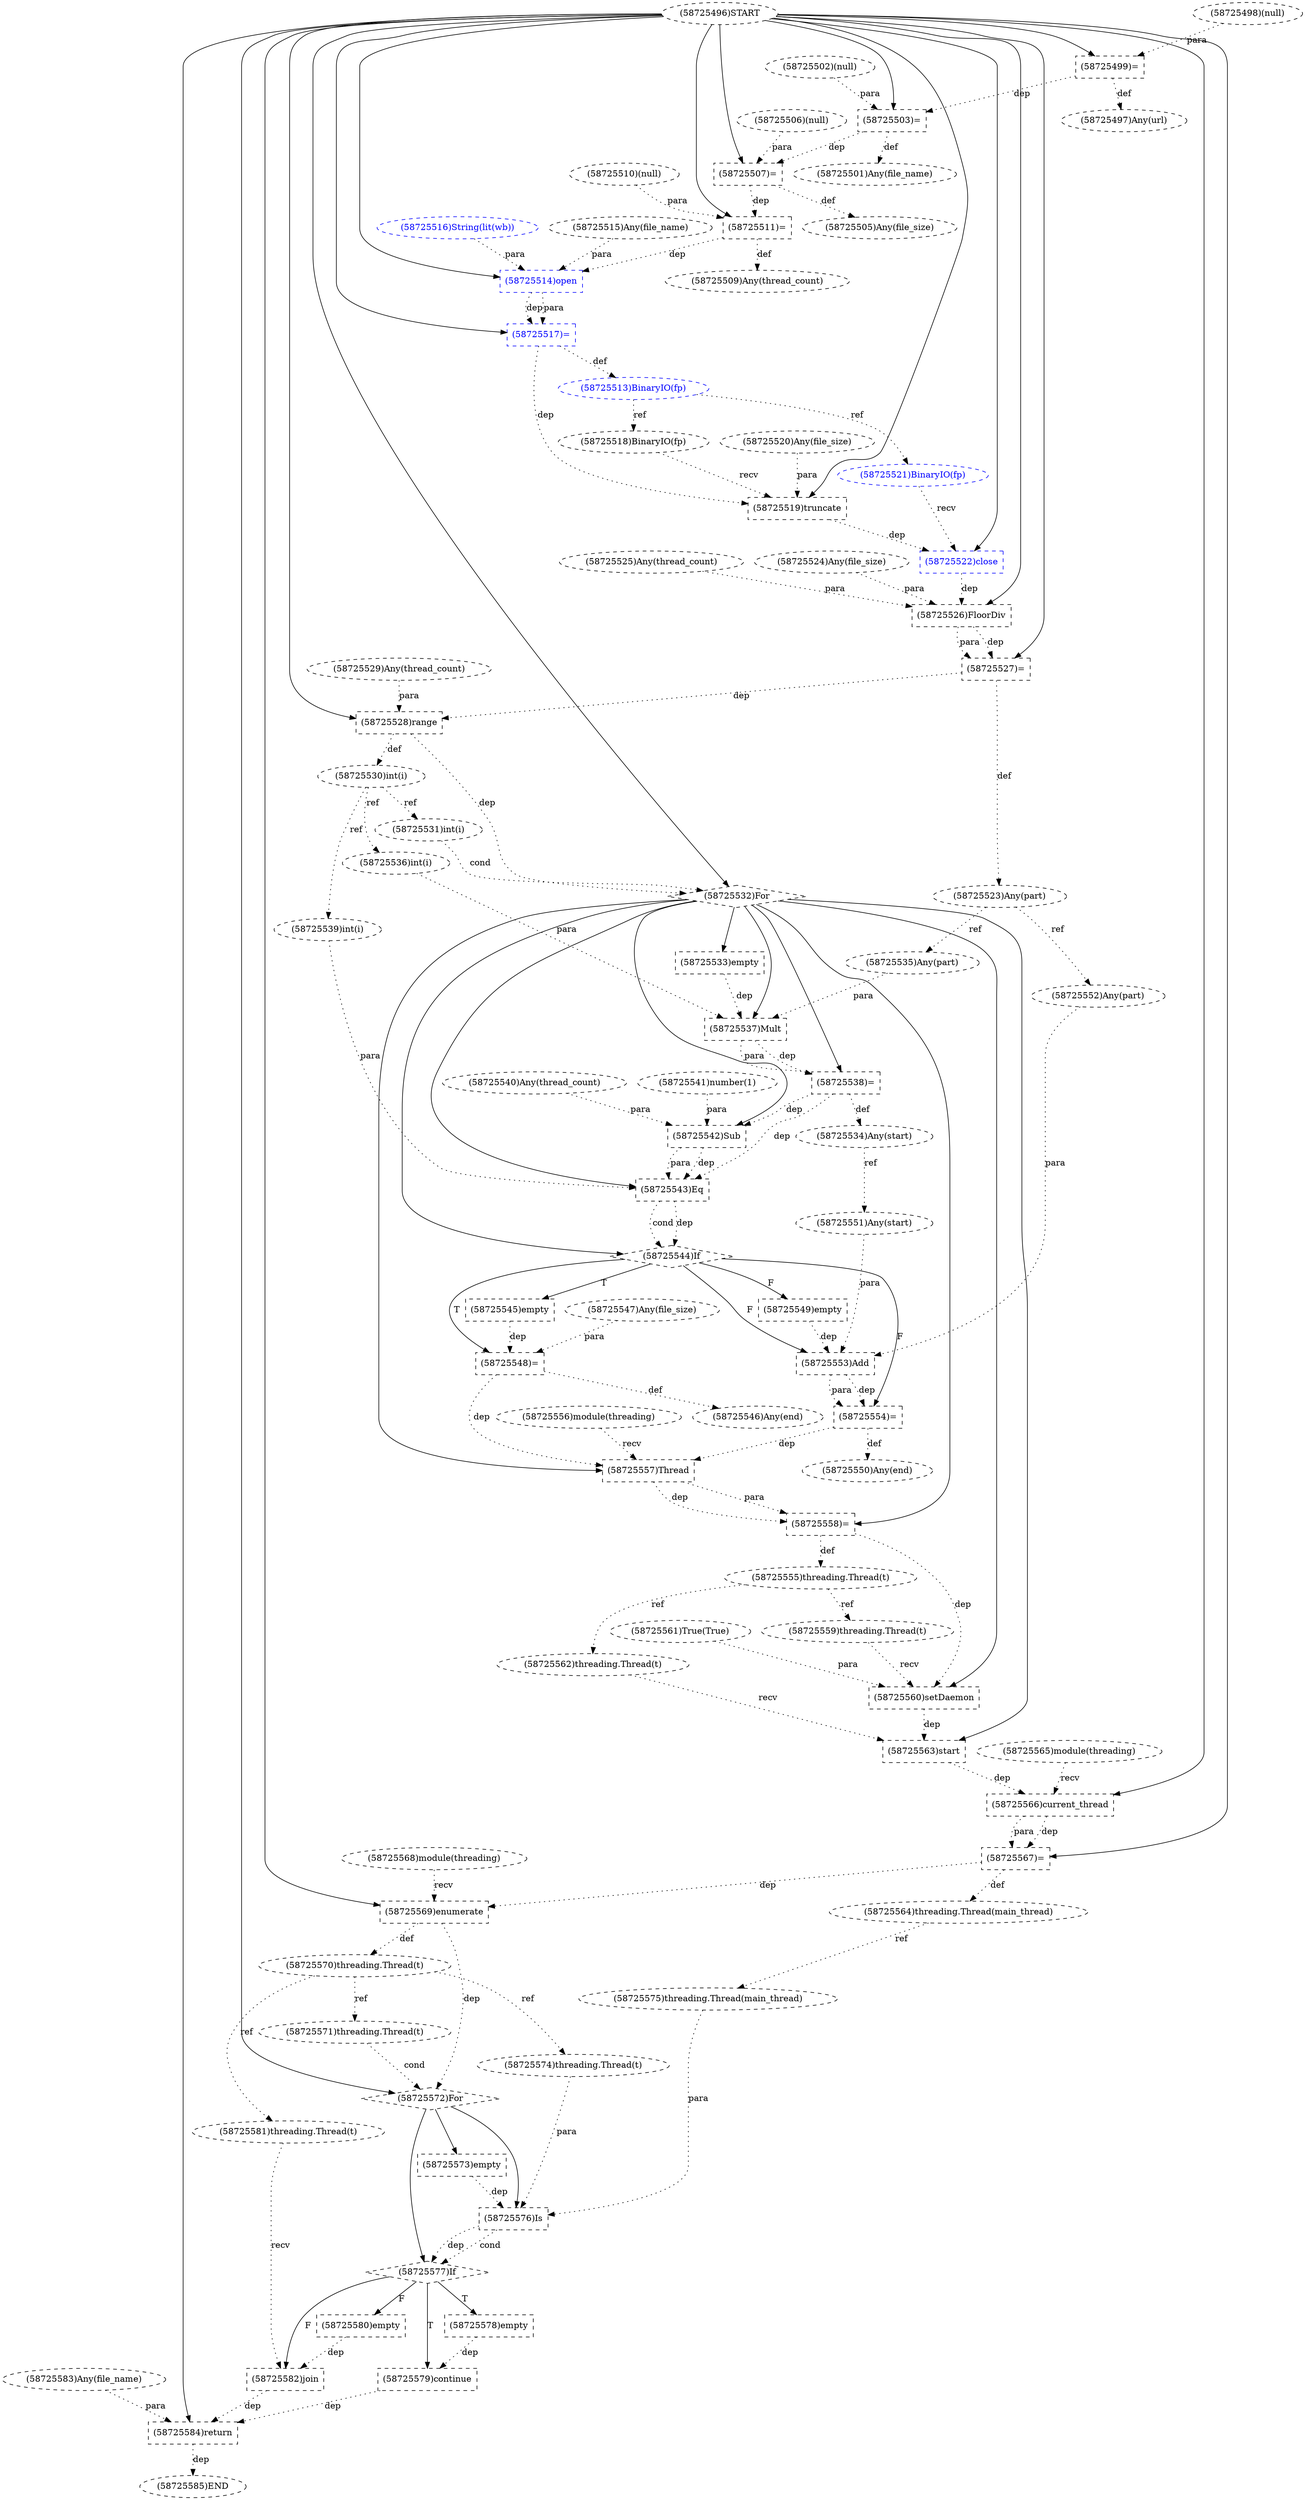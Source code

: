 digraph G {
1 [label="(58725509)Any(thread_count)" shape=ellipse style=dashed]
2 [label="(58725548)=" shape=box style=dashed]
3 [label="(58725536)int(i)" shape=ellipse style=dashed]
4 [label="(58725534)Any(start)" shape=ellipse style=dashed]
5 [label="(58725520)Any(file_size)" shape=ellipse style=dashed]
6 [label="(58725556)module(threading)" shape=ellipse style=dashed]
7 [label="(58725559)threading.Thread(t)" shape=ellipse style=dashed]
8 [label="(58725555)threading.Thread(t)" shape=ellipse style=dashed]
9 [label="(58725566)current_thread" shape=box style=dashed]
10 [label="(58725537)Mult" shape=box style=dashed]
11 [label="(58725557)Thread" shape=box style=dashed]
12 [label="(58725577)If" shape=diamond style=dashed]
13 [label="(58725516)String(lit(wb))" shape=ellipse style=dashed color=blue fontcolor=blue]
14 [label="(58725535)Any(part)" shape=ellipse style=dashed]
15 [label="(58725562)threading.Thread(t)" shape=ellipse style=dashed]
16 [label="(58725579)continue" shape=box style=dashed]
17 [label="(58725544)If" shape=diamond style=dashed]
18 [label="(58725526)FloorDiv" shape=box style=dashed]
19 [label="(58725497)Any(url)" shape=ellipse style=dashed]
20 [label="(58725541)number(1)" shape=ellipse style=dashed]
21 [label="(58725550)Any(end)" shape=ellipse style=dashed]
22 [label="(58725506)(null)" shape=ellipse style=dashed]
23 [label="(58725545)empty" shape=box style=dashed]
24 [label="(58725569)enumerate" shape=box style=dashed]
25 [label="(58725573)empty" shape=box style=dashed]
26 [label="(58725558)=" shape=box style=dashed]
27 [label="(58725505)Any(file_size)" shape=ellipse style=dashed]
28 [label="(58725554)=" shape=box style=dashed]
29 [label="(58725503)=" shape=box style=dashed]
30 [label="(58725525)Any(thread_count)" shape=ellipse style=dashed]
31 [label="(58725565)module(threading)" shape=ellipse style=dashed]
32 [label="(58725584)return" shape=box style=dashed]
33 [label="(58725574)threading.Thread(t)" shape=ellipse style=dashed]
34 [label="(58725527)=" shape=box style=dashed]
35 [label="(58725531)int(i)" shape=ellipse style=dashed]
36 [label="(58725567)=" shape=box style=dashed]
37 [label="(58725510)(null)" shape=ellipse style=dashed]
38 [label="(58725580)empty" shape=box style=dashed]
39 [label="(58725540)Any(thread_count)" shape=ellipse style=dashed]
40 [label="(58725522)close" shape=box style=dashed color=blue fontcolor=blue]
41 [label="(58725518)BinaryIO(fp)" shape=ellipse style=dashed]
42 [label="(58725533)empty" shape=box style=dashed]
43 [label="(58725570)threading.Thread(t)" shape=ellipse style=dashed]
44 [label="(58725530)int(i)" shape=ellipse style=dashed]
45 [label="(58725528)range" shape=box style=dashed]
46 [label="(58725539)int(i)" shape=ellipse style=dashed]
47 [label="(58725572)For" shape=diamond style=dashed]
48 [label="(58725583)Any(file_name)" shape=ellipse style=dashed]
49 [label="(58725517)=" shape=box style=dashed color=blue fontcolor=blue]
50 [label="(58725524)Any(file_size)" shape=ellipse style=dashed]
51 [label="(58725499)=" shape=box style=dashed]
52 [label="(58725546)Any(end)" shape=ellipse style=dashed]
53 [label="(58725521)BinaryIO(fp)" shape=ellipse style=dashed color=blue fontcolor=blue]
54 [label="(58725532)For" shape=diamond style=dashed]
55 [label="(58725498)(null)" shape=ellipse style=dashed]
56 [label="(58725502)(null)" shape=ellipse style=dashed]
57 [label="(58725553)Add" shape=box style=dashed]
58 [label="(58725515)Any(file_name)" shape=ellipse style=dashed]
59 [label="(58725551)Any(start)" shape=ellipse style=dashed]
60 [label="(58725514)open" shape=box style=dashed color=blue fontcolor=blue]
61 [label="(58725585)END" style=dashed]
62 [label="(58725582)join" shape=box style=dashed]
63 [label="(58725543)Eq" shape=box style=dashed]
64 [label="(58725571)threading.Thread(t)" shape=ellipse style=dashed]
65 [label="(58725568)module(threading)" shape=ellipse style=dashed]
66 [label="(58725549)empty" shape=box style=dashed]
67 [label="(58725542)Sub" shape=box style=dashed]
68 [label="(58725563)start" shape=box style=dashed]
69 [label="(58725501)Any(file_name)" shape=ellipse style=dashed]
70 [label="(58725519)truncate" shape=box style=dashed]
71 [label="(58725576)Is" shape=box style=dashed]
72 [label="(58725564)threading.Thread(main_thread)" shape=ellipse style=dashed]
73 [label="(58725507)=" shape=box style=dashed]
74 [label="(58725511)=" shape=box style=dashed]
75 [label="(58725523)Any(part)" shape=ellipse style=dashed]
76 [label="(58725496)START" style=dashed]
77 [label="(58725552)Any(part)" shape=ellipse style=dashed]
78 [label="(58725560)setDaemon" shape=box style=dashed]
79 [label="(58725561)True(True)" shape=ellipse style=dashed]
80 [label="(58725547)Any(file_size)" shape=ellipse style=dashed]
81 [label="(58725578)empty" shape=box style=dashed]
82 [label="(58725529)Any(thread_count)" shape=ellipse style=dashed]
83 [label="(58725538)=" shape=box style=dashed]
84 [label="(58725581)threading.Thread(t)" shape=ellipse style=dashed]
85 [label="(58725575)threading.Thread(main_thread)" shape=ellipse style=dashed]
86 [label="(58725513)BinaryIO(fp)" shape=ellipse style=dashed color=blue fontcolor=blue]
74 -> 1 [label="def" style=dotted];
17 -> 2 [label="T"];
80 -> 2 [label="para" style=dotted];
23 -> 2 [label="dep" style=dotted];
44 -> 3 [label="ref" style=dotted];
83 -> 4 [label="def" style=dotted];
8 -> 7 [label="ref" style=dotted];
26 -> 8 [label="def" style=dotted];
76 -> 9 [label="" style=solid];
31 -> 9 [label="recv" style=dotted];
68 -> 9 [label="dep" style=dotted];
54 -> 10 [label="" style=solid];
14 -> 10 [label="para" style=dotted];
3 -> 10 [label="para" style=dotted];
42 -> 10 [label="dep" style=dotted];
54 -> 11 [label="" style=solid];
6 -> 11 [label="recv" style=dotted];
2 -> 11 [label="dep" style=dotted];
28 -> 11 [label="dep" style=dotted];
47 -> 12 [label="" style=solid];
71 -> 12 [label="dep" style=dotted];
71 -> 12 [label="cond" style=dotted];
75 -> 14 [label="ref" style=dotted];
8 -> 15 [label="ref" style=dotted];
12 -> 16 [label="T"];
81 -> 16 [label="dep" style=dotted];
54 -> 17 [label="" style=solid];
63 -> 17 [label="dep" style=dotted];
63 -> 17 [label="cond" style=dotted];
76 -> 18 [label="" style=solid];
50 -> 18 [label="para" style=dotted];
30 -> 18 [label="para" style=dotted];
40 -> 18 [label="dep" style=dotted];
51 -> 19 [label="def" style=dotted];
28 -> 21 [label="def" style=dotted];
17 -> 23 [label="T"];
76 -> 24 [label="" style=solid];
65 -> 24 [label="recv" style=dotted];
36 -> 24 [label="dep" style=dotted];
47 -> 25 [label="" style=solid];
54 -> 26 [label="" style=solid];
11 -> 26 [label="dep" style=dotted];
11 -> 26 [label="para" style=dotted];
73 -> 27 [label="def" style=dotted];
17 -> 28 [label="F"];
57 -> 28 [label="dep" style=dotted];
57 -> 28 [label="para" style=dotted];
76 -> 29 [label="" style=solid];
56 -> 29 [label="para" style=dotted];
51 -> 29 [label="dep" style=dotted];
76 -> 32 [label="" style=solid];
48 -> 32 [label="para" style=dotted];
62 -> 32 [label="dep" style=dotted];
16 -> 32 [label="dep" style=dotted];
43 -> 33 [label="ref" style=dotted];
76 -> 34 [label="" style=solid];
18 -> 34 [label="dep" style=dotted];
18 -> 34 [label="para" style=dotted];
44 -> 35 [label="ref" style=dotted];
76 -> 36 [label="" style=solid];
9 -> 36 [label="dep" style=dotted];
9 -> 36 [label="para" style=dotted];
12 -> 38 [label="F"];
76 -> 40 [label="" style=solid];
53 -> 40 [label="recv" style=dotted];
70 -> 40 [label="dep" style=dotted];
86 -> 41 [label="ref" style=dotted];
54 -> 42 [label="" style=solid];
24 -> 43 [label="def" style=dotted];
45 -> 44 [label="def" style=dotted];
76 -> 45 [label="" style=solid];
82 -> 45 [label="para" style=dotted];
34 -> 45 [label="dep" style=dotted];
44 -> 46 [label="ref" style=dotted];
76 -> 47 [label="" style=solid];
24 -> 47 [label="dep" style=dotted];
64 -> 47 [label="cond" style=dotted];
76 -> 49 [label="" style=solid];
60 -> 49 [label="dep" style=dotted];
60 -> 49 [label="para" style=dotted];
76 -> 51 [label="" style=solid];
55 -> 51 [label="para" style=dotted];
2 -> 52 [label="def" style=dotted];
86 -> 53 [label="ref" style=dotted];
76 -> 54 [label="" style=solid];
45 -> 54 [label="dep" style=dotted];
35 -> 54 [label="cond" style=dotted];
17 -> 57 [label="F"];
59 -> 57 [label="para" style=dotted];
77 -> 57 [label="para" style=dotted];
66 -> 57 [label="dep" style=dotted];
4 -> 59 [label="ref" style=dotted];
76 -> 60 [label="" style=solid];
58 -> 60 [label="para" style=dotted];
13 -> 60 [label="para" style=dotted];
74 -> 60 [label="dep" style=dotted];
32 -> 61 [label="dep" style=dotted];
12 -> 62 [label="F"];
84 -> 62 [label="recv" style=dotted];
38 -> 62 [label="dep" style=dotted];
54 -> 63 [label="" style=solid];
46 -> 63 [label="para" style=dotted];
67 -> 63 [label="dep" style=dotted];
67 -> 63 [label="para" style=dotted];
83 -> 63 [label="dep" style=dotted];
43 -> 64 [label="ref" style=dotted];
17 -> 66 [label="F"];
54 -> 67 [label="" style=solid];
39 -> 67 [label="para" style=dotted];
20 -> 67 [label="para" style=dotted];
83 -> 67 [label="dep" style=dotted];
54 -> 68 [label="" style=solid];
15 -> 68 [label="recv" style=dotted];
78 -> 68 [label="dep" style=dotted];
29 -> 69 [label="def" style=dotted];
76 -> 70 [label="" style=solid];
41 -> 70 [label="recv" style=dotted];
5 -> 70 [label="para" style=dotted];
49 -> 70 [label="dep" style=dotted];
47 -> 71 [label="" style=solid];
33 -> 71 [label="para" style=dotted];
85 -> 71 [label="para" style=dotted];
25 -> 71 [label="dep" style=dotted];
36 -> 72 [label="def" style=dotted];
76 -> 73 [label="" style=solid];
22 -> 73 [label="para" style=dotted];
29 -> 73 [label="dep" style=dotted];
76 -> 74 [label="" style=solid];
37 -> 74 [label="para" style=dotted];
73 -> 74 [label="dep" style=dotted];
34 -> 75 [label="def" style=dotted];
75 -> 77 [label="ref" style=dotted];
54 -> 78 [label="" style=solid];
7 -> 78 [label="recv" style=dotted];
79 -> 78 [label="para" style=dotted];
26 -> 78 [label="dep" style=dotted];
12 -> 81 [label="T"];
54 -> 83 [label="" style=solid];
10 -> 83 [label="dep" style=dotted];
10 -> 83 [label="para" style=dotted];
43 -> 84 [label="ref" style=dotted];
72 -> 85 [label="ref" style=dotted];
49 -> 86 [label="def" style=dotted];
}